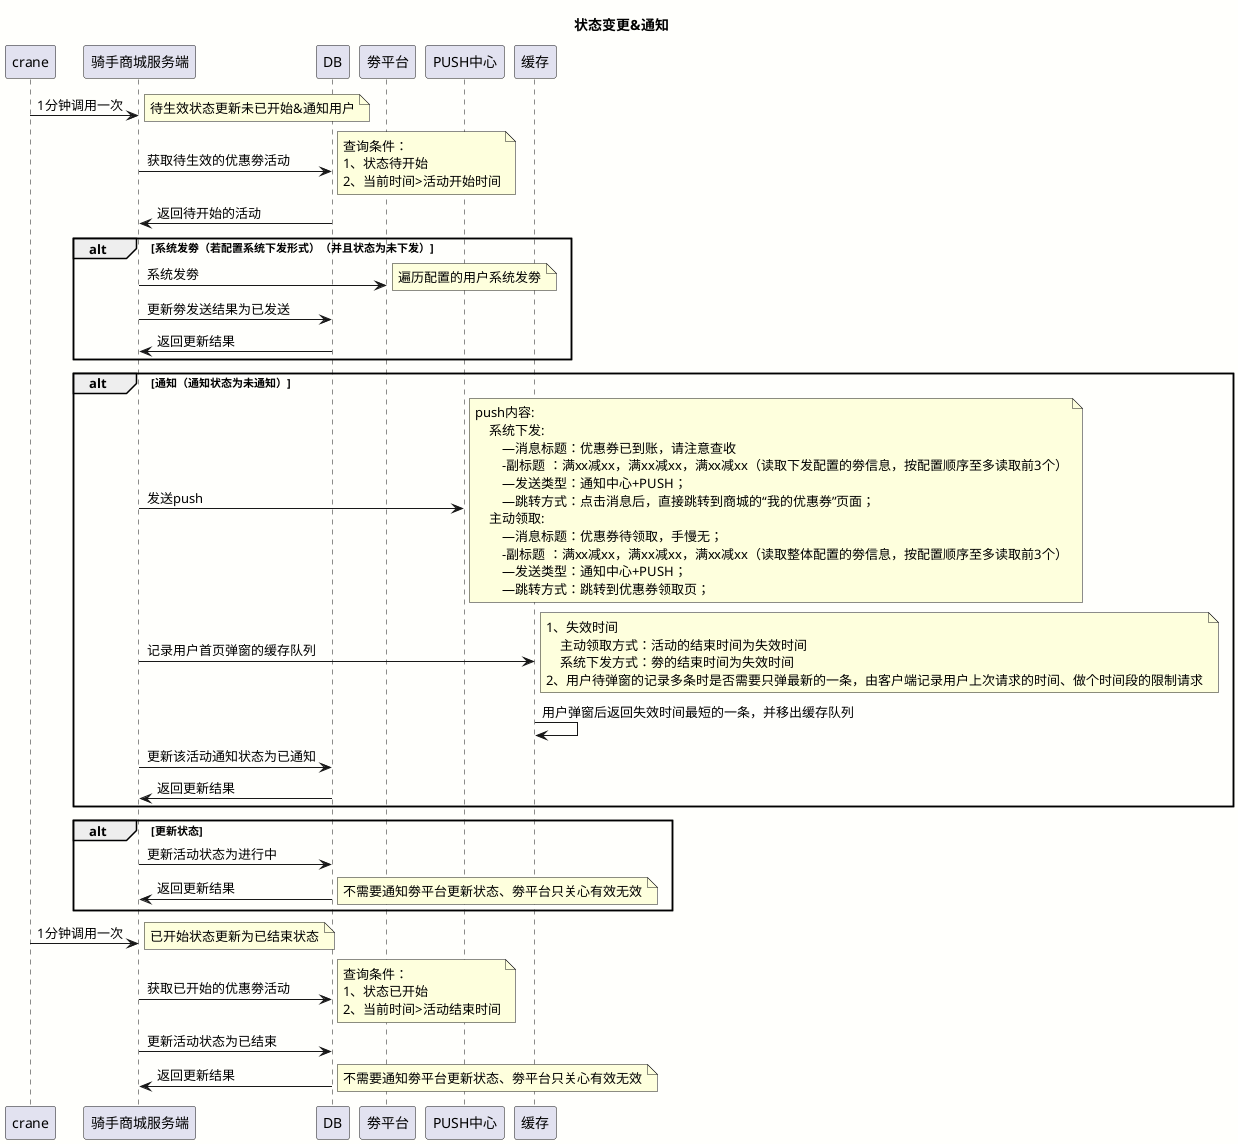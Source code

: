 @startuml
skinparam backgroundColor #FFFFFC
title 状态变更&通知

crane -> 骑手商城服务端 : 1分钟调用一次
note right : 待生效状态更新未已开始&通知用户
骑手商城服务端 -> DB : 获取待生效的优惠劵活动
note right
查询条件：
1、状态待开始
2、当前时间>活动开始时间
end note
DB -> 骑手商城服务端:返回待开始的活动


alt 系统发劵（若配置系统下发形式）（并且状态为未下发）
骑手商城服务端 -> 劵平台 : 系统发劵
note right : 遍历配置的用户系统发劵
骑手商城服务端 -> DB : 更新劵发送结果为已发送
DB -> 骑手商城服务端 : 返回更新结果
end


alt 通知（通知状态为未通知）
骑手商城服务端 -> PUSH中心:发送push
note right
push内容:
    系统下发:
        —消息标题：优惠券已到账，请注意查收
        -副标题 ：满xx减xx，满xx减xx，满xx减xx（读取下发配置的劵信息，按配置顺序至多读取前3个）
        —发送类型：通知中心+PUSH；
        —跳转方式：点击消息后，直接跳转到商城的“我的优惠券”页面；
    主动领取:
        —消息标题：优惠券待领取，手慢无；
        -副标题 ：满xx减xx，满xx减xx，满xx减xx（读取整体配置的劵信息，按配置顺序至多读取前3个）
        —发送类型：通知中心+PUSH；
        —跳转方式：跳转到优惠券领取页；
end note

骑手商城服务端 -> 缓存:记录用户首页弹窗的缓存队列
note right
1、失效时间
    主动领取方式：活动的结束时间为失效时间
    系统下发方式：劵的结束时间为失效时间
2、用户待弹窗的记录多条时是否需要只弹最新的一条，由客户端记录用户上次请求的时间、做个时间段的限制请求
end note
缓存 -> 缓存 : 用户弹窗后返回失效时间最短的一条，并移出缓存队列
骑手商城服务端 -> DB : 更新该活动通知状态为已通知
DB -> 骑手商城服务端 : 返回更新结果
end

alt 更新状态
骑手商城服务端 -> DB : 更新活动状态为进行中
DB -> 骑手商城服务端 : 返回更新结果
note right : 不需要通知劵平台更新状态、劵平台只关心有效无效
end


crane -> 骑手商城服务端 : 1分钟调用一次
note right : 已开始状态更新为已结束状态
骑手商城服务端 -> DB : 获取已开始的优惠劵活动
note right
查询条件：
1、状态已开始
2、当前时间>活动结束时间
end note
骑手商城服务端 -> DB : 更新活动状态为已结束
DB -> 骑手商城服务端 : 返回更新结果
note right : 不需要通知劵平台更新状态、劵平台只关心有效无效



@enduml